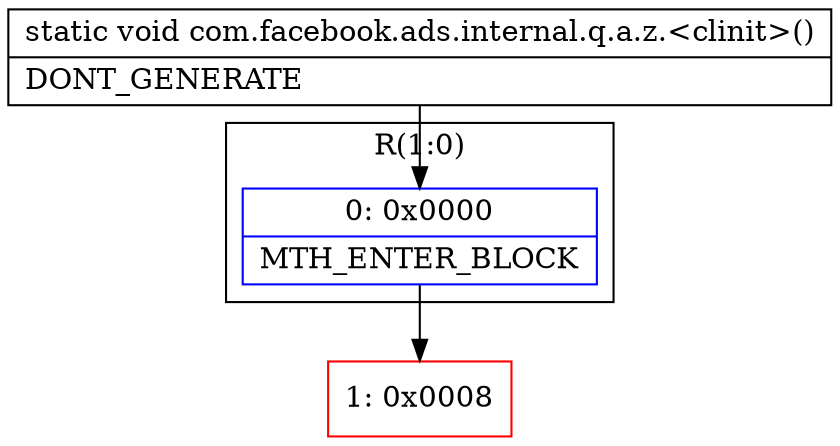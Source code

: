 digraph "CFG forcom.facebook.ads.internal.q.a.z.\<clinit\>()V" {
subgraph cluster_Region_1193345089 {
label = "R(1:0)";
node [shape=record,color=blue];
Node_0 [shape=record,label="{0\:\ 0x0000|MTH_ENTER_BLOCK\l}"];
}
Node_1 [shape=record,color=red,label="{1\:\ 0x0008}"];
MethodNode[shape=record,label="{static void com.facebook.ads.internal.q.a.z.\<clinit\>()  | DONT_GENERATE\l}"];
MethodNode -> Node_0;
Node_0 -> Node_1;
}

